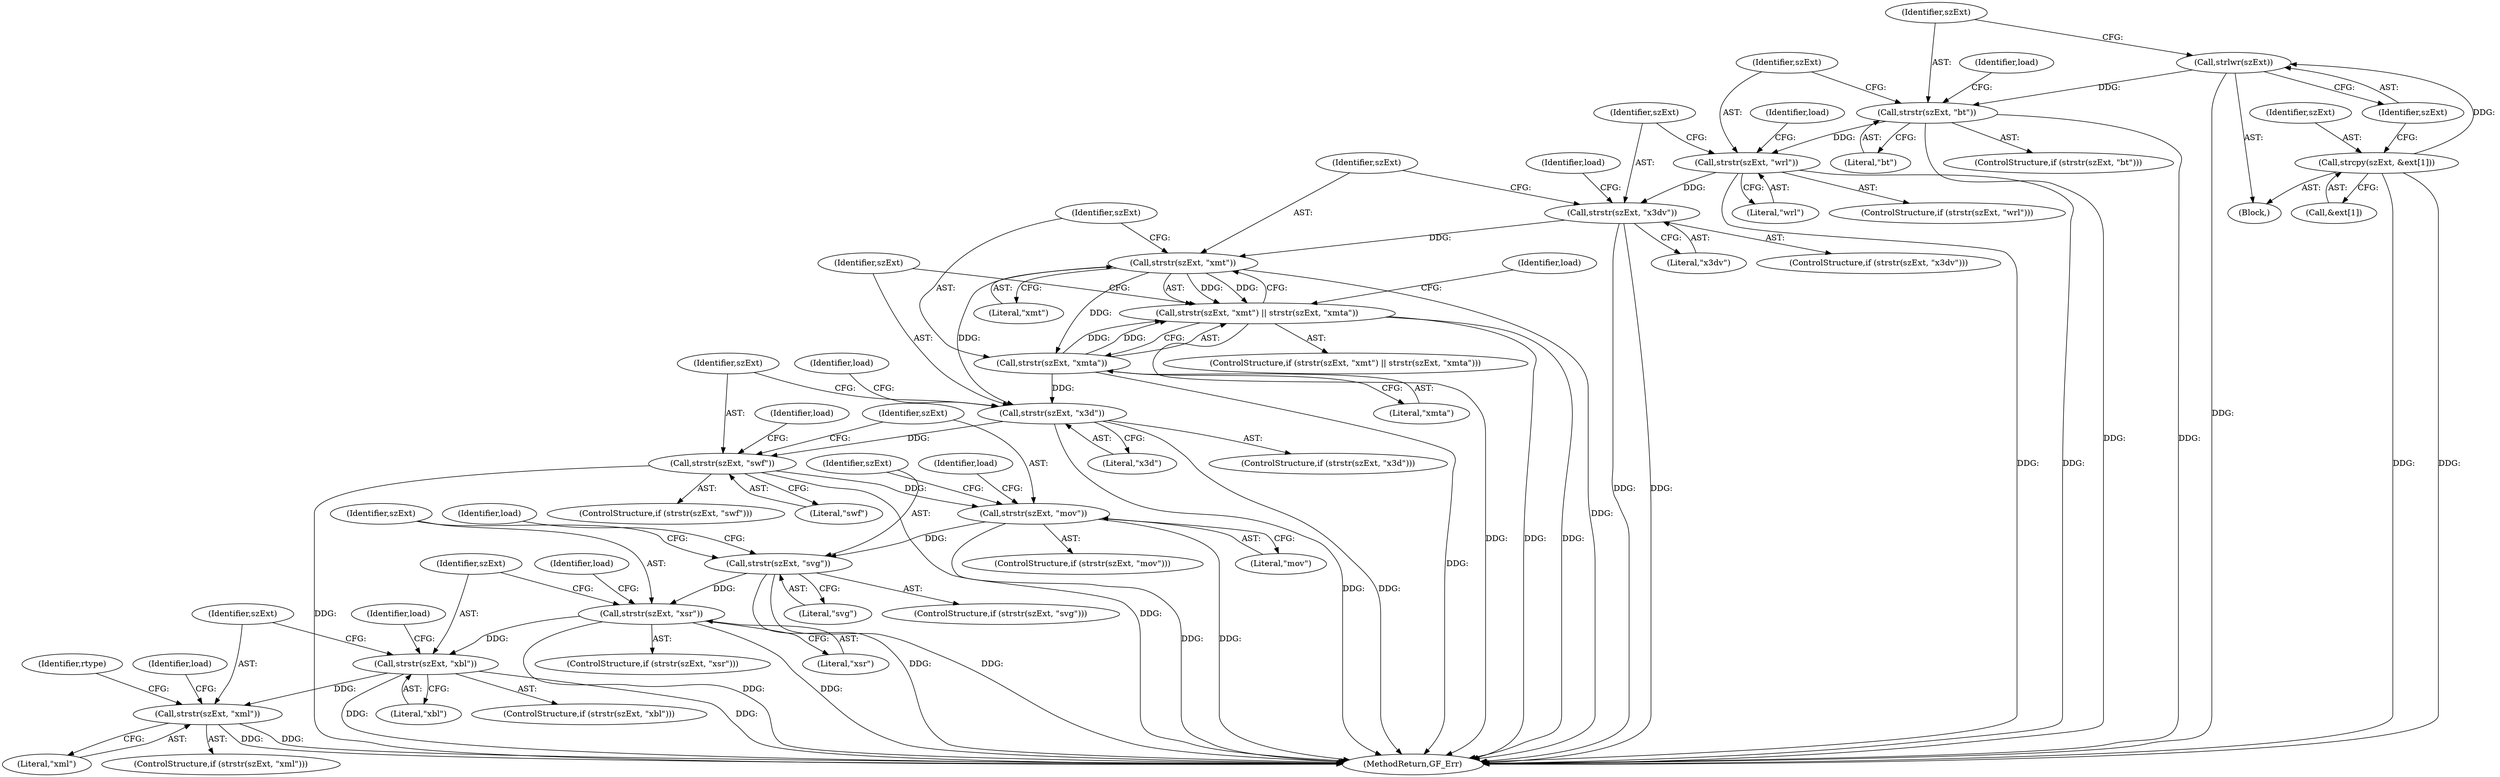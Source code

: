 digraph "0_gpac_35ab4475a7df9b2a4bcab235e379c0c3ec543658_4@API" {
"1000224" [label="(Call,strstr(szExt, \"x3dv\"))"];
"1000214" [label="(Call,strstr(szExt, \"wrl\"))"];
"1000204" [label="(Call,strstr(szExt, \"bt\"))"];
"1000201" [label="(Call,strlwr(szExt))"];
"1000195" [label="(Call,strcpy(szExt, &ext[1]))"];
"1000235" [label="(Call,strstr(szExt, \"xmt\"))"];
"1000234" [label="(Call,strstr(szExt, \"xmt\") || strstr(szExt, \"xmta\"))"];
"1000238" [label="(Call,strstr(szExt, \"xmta\"))"];
"1000248" [label="(Call,strstr(szExt, \"x3d\"))"];
"1000258" [label="(Call,strstr(szExt, \"swf\"))"];
"1000268" [label="(Call,strstr(szExt, \"mov\"))"];
"1000278" [label="(Call,strstr(szExt, \"svg\"))"];
"1000288" [label="(Call,strstr(szExt, \"xsr\"))"];
"1000298" [label="(Call,strstr(szExt, \"xbl\"))"];
"1000308" [label="(Call,strstr(szExt, \"xml\"))"];
"1000372" [label="(Identifier,load)"];
"1000234" [label="(Call,strstr(szExt, \"xmt\") || strstr(szExt, \"xmta\"))"];
"1000258" [label="(Call,strstr(szExt, \"swf\"))"];
"1000273" [label="(Identifier,load)"];
"1000248" [label="(Call,strstr(szExt, \"x3d\"))"];
"1000240" [label="(Literal,\"xmta\")"];
"1000239" [label="(Identifier,szExt)"];
"1000263" [label="(Identifier,load)"];
"1000269" [label="(Identifier,szExt)"];
"1000303" [label="(Identifier,load)"];
"1000129" [label="(Block,)"];
"1000205" [label="(Identifier,szExt)"];
"1000219" [label="(Identifier,load)"];
"1000310" [label="(Literal,\"xml\")"];
"1000235" [label="(Call,strstr(szExt, \"xmt\"))"];
"1000214" [label="(Call,strstr(szExt, \"wrl\"))"];
"1000446" [label="(MethodReturn,GF_Err)"];
"1000289" [label="(Identifier,szExt)"];
"1000257" [label="(ControlStructure,if (strstr(szExt, \"swf\")))"];
"1000226" [label="(Literal,\"x3dv\")"];
"1000223" [label="(ControlStructure,if (strstr(szExt, \"x3dv\")))"];
"1000298" [label="(Call,strstr(szExt, \"xbl\"))"];
"1000229" [label="(Identifier,load)"];
"1000237" [label="(Literal,\"xmt\")"];
"1000249" [label="(Identifier,szExt)"];
"1000206" [label="(Literal,\"bt\")"];
"1000196" [label="(Identifier,szExt)"];
"1000270" [label="(Literal,\"mov\")"];
"1000293" [label="(Identifier,load)"];
"1000300" [label="(Literal,\"xbl\")"];
"1000202" [label="(Identifier,szExt)"];
"1000309" [label="(Identifier,szExt)"];
"1000299" [label="(Identifier,szExt)"];
"1000225" [label="(Identifier,szExt)"];
"1000204" [label="(Call,strstr(szExt, \"bt\"))"];
"1000283" [label="(Identifier,load)"];
"1000203" [label="(ControlStructure,if (strstr(szExt, \"bt\")))"];
"1000236" [label="(Identifier,szExt)"];
"1000287" [label="(ControlStructure,if (strstr(szExt, \"xsr\")))"];
"1000290" [label="(Literal,\"xsr\")"];
"1000215" [label="(Identifier,szExt)"];
"1000195" [label="(Call,strcpy(szExt, &ext[1]))"];
"1000308" [label="(Call,strstr(szExt, \"xml\"))"];
"1000278" [label="(Call,strstr(szExt, \"svg\"))"];
"1000267" [label="(ControlStructure,if (strstr(szExt, \"mov\")))"];
"1000247" [label="(ControlStructure,if (strstr(szExt, \"x3d\")))"];
"1000259" [label="(Identifier,szExt)"];
"1000250" [label="(Literal,\"x3d\")"];
"1000253" [label="(Identifier,load)"];
"1000243" [label="(Identifier,load)"];
"1000224" [label="(Call,strstr(szExt, \"x3dv\"))"];
"1000201" [label="(Call,strlwr(szExt))"];
"1000268" [label="(Call,strstr(szExt, \"mov\"))"];
"1000279" [label="(Identifier,szExt)"];
"1000280" [label="(Literal,\"svg\")"];
"1000288" [label="(Call,strstr(szExt, \"xsr\"))"];
"1000297" [label="(ControlStructure,if (strstr(szExt, \"xbl\")))"];
"1000307" [label="(ControlStructure,if (strstr(szExt, \"xml\")))"];
"1000216" [label="(Literal,\"wrl\")"];
"1000314" [label="(Identifier,rtype)"];
"1000197" [label="(Call,&ext[1])"];
"1000260" [label="(Literal,\"swf\")"];
"1000213" [label="(ControlStructure,if (strstr(szExt, \"wrl\")))"];
"1000233" [label="(ControlStructure,if (strstr(szExt, \"xmt\") || strstr(szExt, \"xmta\")))"];
"1000209" [label="(Identifier,load)"];
"1000277" [label="(ControlStructure,if (strstr(szExt, \"svg\")))"];
"1000238" [label="(Call,strstr(szExt, \"xmta\"))"];
"1000224" -> "1000223"  [label="AST: "];
"1000224" -> "1000226"  [label="CFG: "];
"1000225" -> "1000224"  [label="AST: "];
"1000226" -> "1000224"  [label="AST: "];
"1000229" -> "1000224"  [label="CFG: "];
"1000236" -> "1000224"  [label="CFG: "];
"1000224" -> "1000446"  [label="DDG: "];
"1000224" -> "1000446"  [label="DDG: "];
"1000214" -> "1000224"  [label="DDG: "];
"1000224" -> "1000235"  [label="DDG: "];
"1000214" -> "1000213"  [label="AST: "];
"1000214" -> "1000216"  [label="CFG: "];
"1000215" -> "1000214"  [label="AST: "];
"1000216" -> "1000214"  [label="AST: "];
"1000219" -> "1000214"  [label="CFG: "];
"1000225" -> "1000214"  [label="CFG: "];
"1000214" -> "1000446"  [label="DDG: "];
"1000214" -> "1000446"  [label="DDG: "];
"1000204" -> "1000214"  [label="DDG: "];
"1000204" -> "1000203"  [label="AST: "];
"1000204" -> "1000206"  [label="CFG: "];
"1000205" -> "1000204"  [label="AST: "];
"1000206" -> "1000204"  [label="AST: "];
"1000209" -> "1000204"  [label="CFG: "];
"1000215" -> "1000204"  [label="CFG: "];
"1000204" -> "1000446"  [label="DDG: "];
"1000204" -> "1000446"  [label="DDG: "];
"1000201" -> "1000204"  [label="DDG: "];
"1000201" -> "1000129"  [label="AST: "];
"1000201" -> "1000202"  [label="CFG: "];
"1000202" -> "1000201"  [label="AST: "];
"1000205" -> "1000201"  [label="CFG: "];
"1000201" -> "1000446"  [label="DDG: "];
"1000195" -> "1000201"  [label="DDG: "];
"1000195" -> "1000129"  [label="AST: "];
"1000195" -> "1000197"  [label="CFG: "];
"1000196" -> "1000195"  [label="AST: "];
"1000197" -> "1000195"  [label="AST: "];
"1000202" -> "1000195"  [label="CFG: "];
"1000195" -> "1000446"  [label="DDG: "];
"1000195" -> "1000446"  [label="DDG: "];
"1000235" -> "1000234"  [label="AST: "];
"1000235" -> "1000237"  [label="CFG: "];
"1000236" -> "1000235"  [label="AST: "];
"1000237" -> "1000235"  [label="AST: "];
"1000239" -> "1000235"  [label="CFG: "];
"1000234" -> "1000235"  [label="CFG: "];
"1000235" -> "1000446"  [label="DDG: "];
"1000235" -> "1000234"  [label="DDG: "];
"1000235" -> "1000234"  [label="DDG: "];
"1000235" -> "1000238"  [label="DDG: "];
"1000235" -> "1000248"  [label="DDG: "];
"1000234" -> "1000233"  [label="AST: "];
"1000234" -> "1000238"  [label="CFG: "];
"1000238" -> "1000234"  [label="AST: "];
"1000243" -> "1000234"  [label="CFG: "];
"1000249" -> "1000234"  [label="CFG: "];
"1000234" -> "1000446"  [label="DDG: "];
"1000234" -> "1000446"  [label="DDG: "];
"1000234" -> "1000446"  [label="DDG: "];
"1000238" -> "1000234"  [label="DDG: "];
"1000238" -> "1000234"  [label="DDG: "];
"1000238" -> "1000240"  [label="CFG: "];
"1000239" -> "1000238"  [label="AST: "];
"1000240" -> "1000238"  [label="AST: "];
"1000238" -> "1000446"  [label="DDG: "];
"1000238" -> "1000248"  [label="DDG: "];
"1000248" -> "1000247"  [label="AST: "];
"1000248" -> "1000250"  [label="CFG: "];
"1000249" -> "1000248"  [label="AST: "];
"1000250" -> "1000248"  [label="AST: "];
"1000253" -> "1000248"  [label="CFG: "];
"1000259" -> "1000248"  [label="CFG: "];
"1000248" -> "1000446"  [label="DDG: "];
"1000248" -> "1000446"  [label="DDG: "];
"1000248" -> "1000258"  [label="DDG: "];
"1000258" -> "1000257"  [label="AST: "];
"1000258" -> "1000260"  [label="CFG: "];
"1000259" -> "1000258"  [label="AST: "];
"1000260" -> "1000258"  [label="AST: "];
"1000263" -> "1000258"  [label="CFG: "];
"1000269" -> "1000258"  [label="CFG: "];
"1000258" -> "1000446"  [label="DDG: "];
"1000258" -> "1000446"  [label="DDG: "];
"1000258" -> "1000268"  [label="DDG: "];
"1000268" -> "1000267"  [label="AST: "];
"1000268" -> "1000270"  [label="CFG: "];
"1000269" -> "1000268"  [label="AST: "];
"1000270" -> "1000268"  [label="AST: "];
"1000273" -> "1000268"  [label="CFG: "];
"1000279" -> "1000268"  [label="CFG: "];
"1000268" -> "1000446"  [label="DDG: "];
"1000268" -> "1000446"  [label="DDG: "];
"1000268" -> "1000278"  [label="DDG: "];
"1000278" -> "1000277"  [label="AST: "];
"1000278" -> "1000280"  [label="CFG: "];
"1000279" -> "1000278"  [label="AST: "];
"1000280" -> "1000278"  [label="AST: "];
"1000283" -> "1000278"  [label="CFG: "];
"1000289" -> "1000278"  [label="CFG: "];
"1000278" -> "1000446"  [label="DDG: "];
"1000278" -> "1000446"  [label="DDG: "];
"1000278" -> "1000288"  [label="DDG: "];
"1000288" -> "1000287"  [label="AST: "];
"1000288" -> "1000290"  [label="CFG: "];
"1000289" -> "1000288"  [label="AST: "];
"1000290" -> "1000288"  [label="AST: "];
"1000293" -> "1000288"  [label="CFG: "];
"1000299" -> "1000288"  [label="CFG: "];
"1000288" -> "1000446"  [label="DDG: "];
"1000288" -> "1000446"  [label="DDG: "];
"1000288" -> "1000298"  [label="DDG: "];
"1000298" -> "1000297"  [label="AST: "];
"1000298" -> "1000300"  [label="CFG: "];
"1000299" -> "1000298"  [label="AST: "];
"1000300" -> "1000298"  [label="AST: "];
"1000303" -> "1000298"  [label="CFG: "];
"1000309" -> "1000298"  [label="CFG: "];
"1000298" -> "1000446"  [label="DDG: "];
"1000298" -> "1000446"  [label="DDG: "];
"1000298" -> "1000308"  [label="DDG: "];
"1000308" -> "1000307"  [label="AST: "];
"1000308" -> "1000310"  [label="CFG: "];
"1000309" -> "1000308"  [label="AST: "];
"1000310" -> "1000308"  [label="AST: "];
"1000314" -> "1000308"  [label="CFG: "];
"1000372" -> "1000308"  [label="CFG: "];
"1000308" -> "1000446"  [label="DDG: "];
"1000308" -> "1000446"  [label="DDG: "];
}
